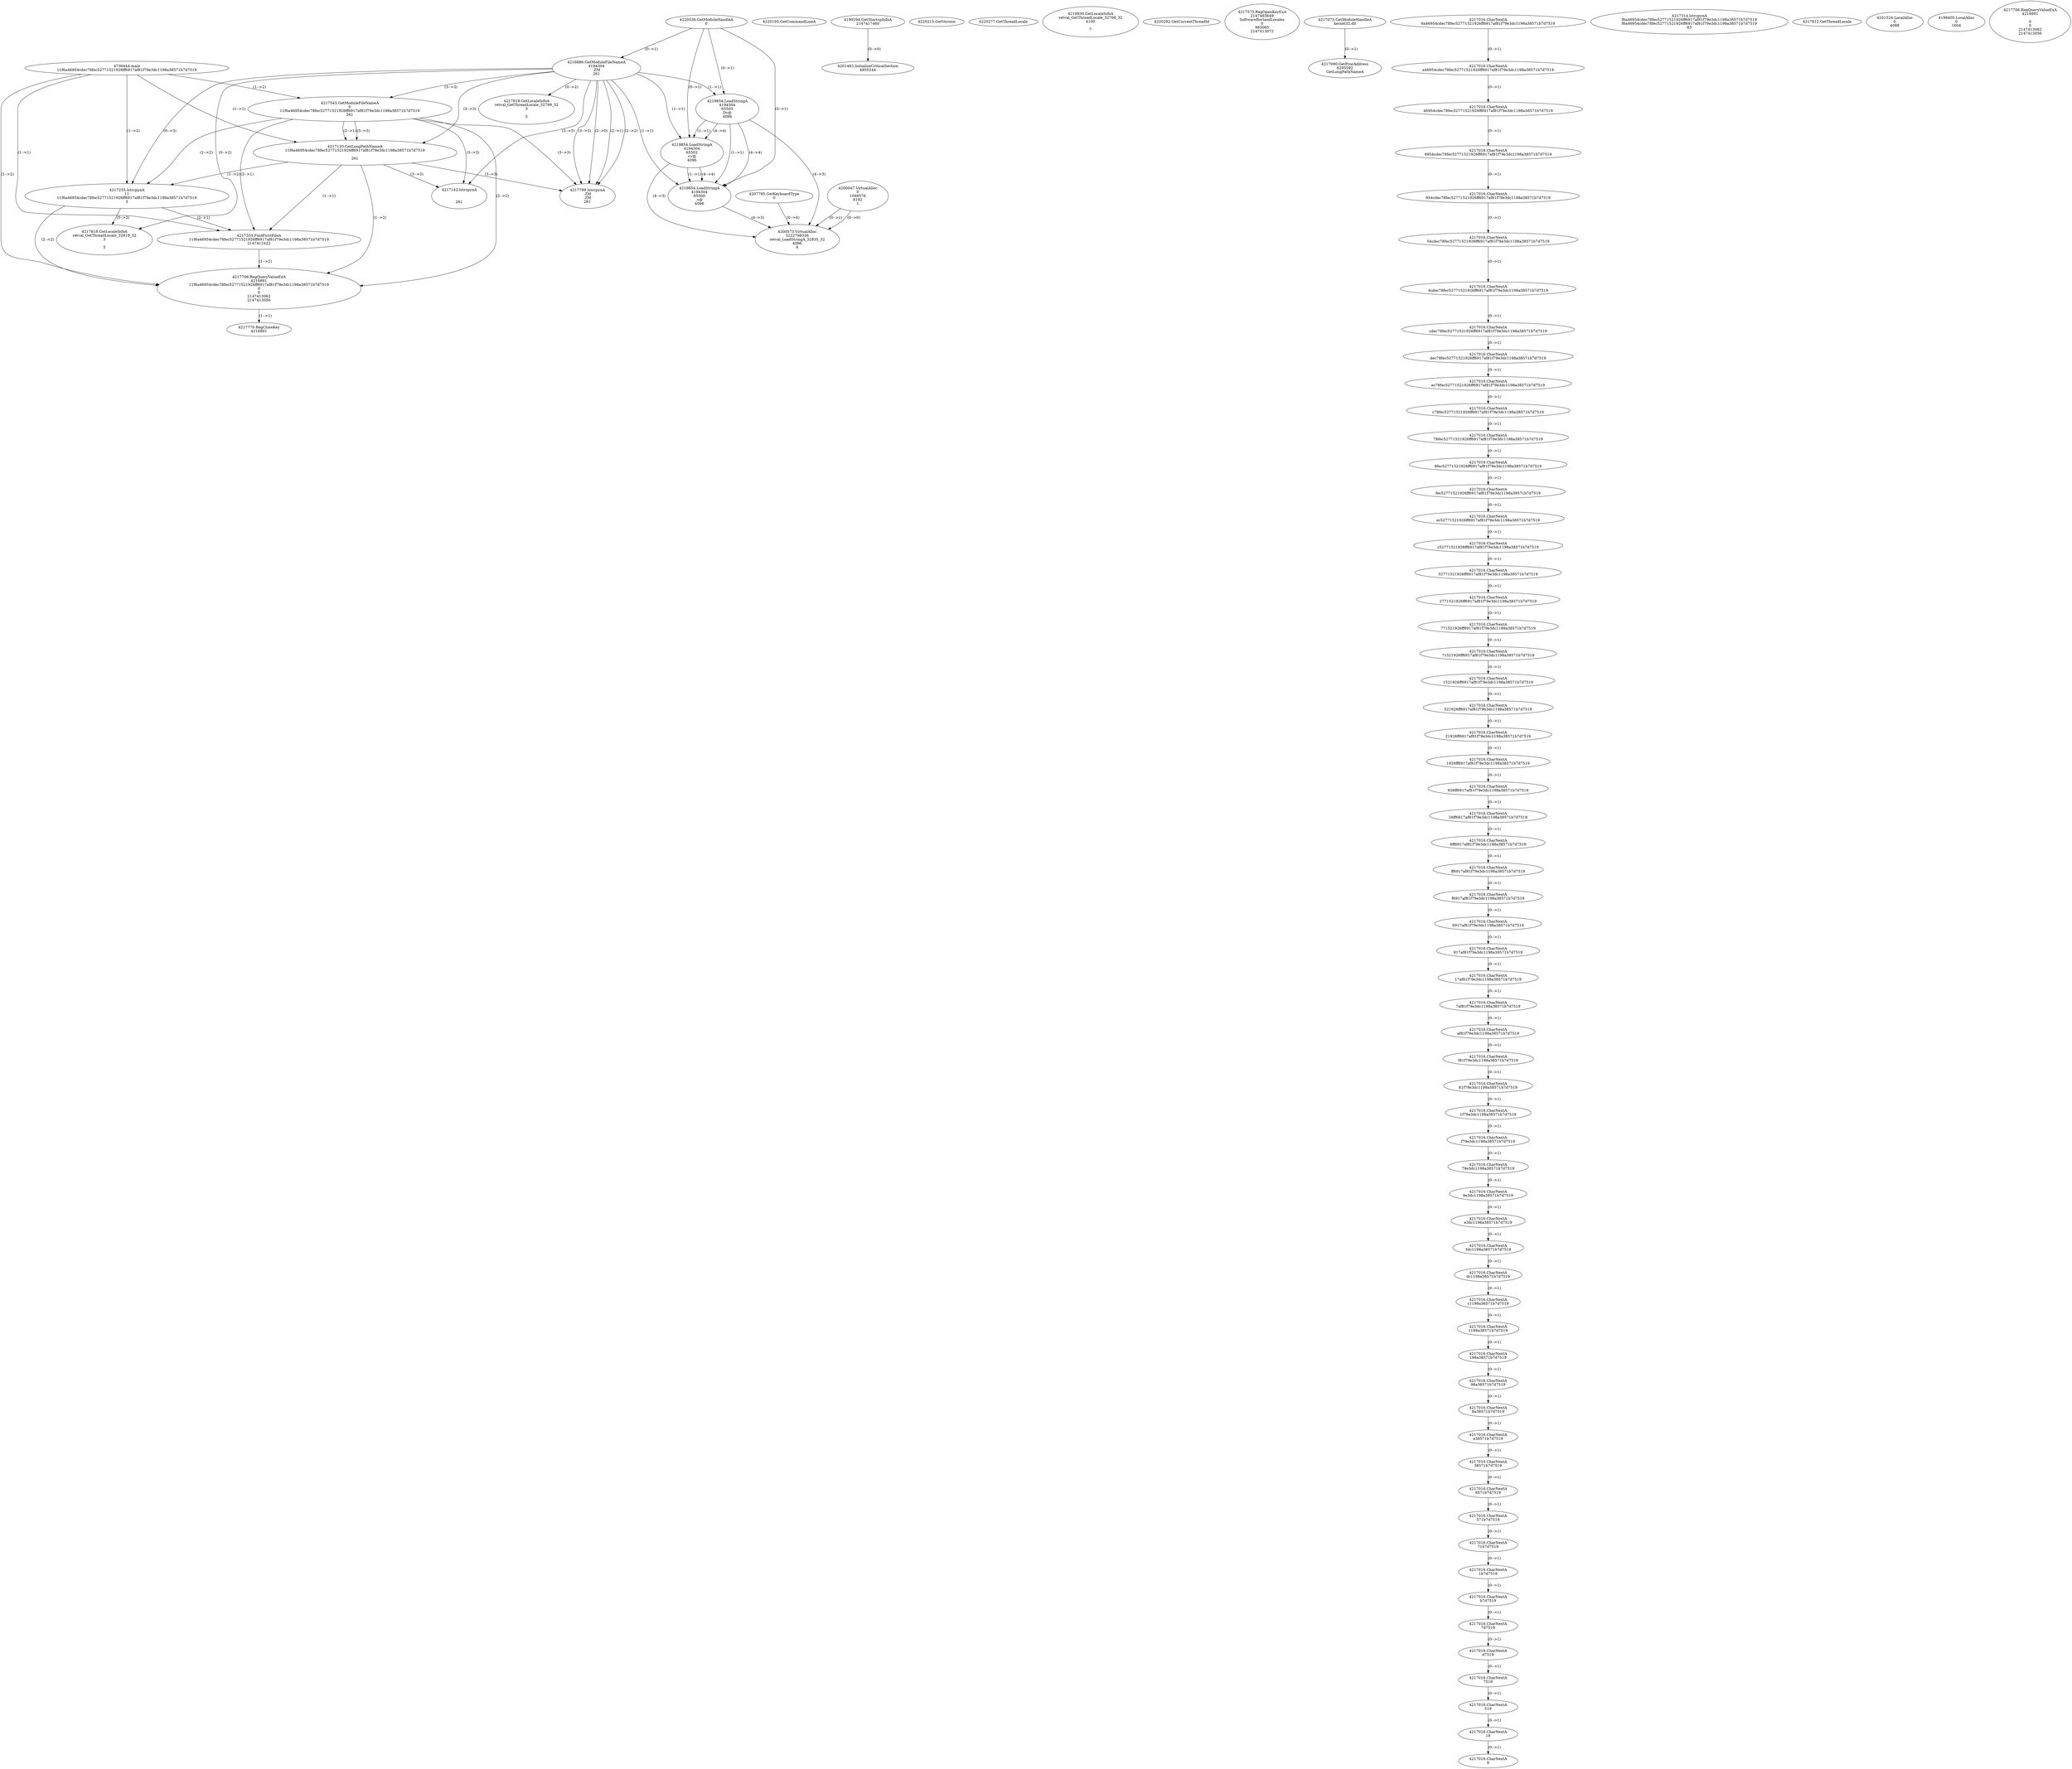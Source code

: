 // Global SCDG with merge call
digraph {
	0 [label="4736444.main
11f6a46954cdec78fec52771521926ff6917af81f79e3dc1198a38571b7d7519"]
	1 [label="4220536.GetModuleHandleA
0"]
	2 [label="4207785.GetKeyboardType
0"]
	3 [label="4220195.GetCommandLineA
"]
	4 [label="4199294.GetStartupInfoA
2147417460"]
	5 [label="4220215.GetVersion
"]
	6 [label="4220277.GetThreadLocale
"]
	7 [label="4219930.GetLocaleInfoA
retval_GetThreadLocale_32768_32
4100

7"]
	8 [label="4220292.GetCurrentThreadId
"]
	9 [label="4216886.GetModuleFileNameA
4194304
.ZM
261"]
	1 -> 9 [label="(0-->1)"]
	10 [label="4217543.GetModuleFileNameA
0
11f6a46954cdec78fec52771521926ff6917af81f79e3dc1198a38571b7d7519
261"]
	0 -> 10 [label="(1-->2)"]
	9 -> 10 [label="(3-->3)"]
	11 [label="4217573.RegOpenKeyExA
2147483649
Software\Borland\Locales
0
983065
2147413072"]
	12 [label="4217073.GetModuleHandleA
kernel32.dll"]
	13 [label="4217090.GetProcAddress
6295592
GetLongPathNameA"]
	12 -> 13 [label="(0-->1)"]
	14 [label="4217120.GetLongPathNameA
11f6a46954cdec78fec52771521926ff6917af81f79e3dc1198a38571b7d7519

261"]
	0 -> 14 [label="(1-->1)"]
	10 -> 14 [label="(2-->1)"]
	9 -> 14 [label="(3-->3)"]
	10 -> 14 [label="(3-->3)"]
	15 [label="4217255.lstrcpynA
11
11f6a46954cdec78fec52771521926ff6917af81f79e3dc1198a38571b7d7519
3"]
	0 -> 15 [label="(1-->2)"]
	10 -> 15 [label="(2-->2)"]
	14 -> 15 [label="(1-->2)"]
	9 -> 15 [label="(0-->3)"]
	16 [label="4217016.CharNextA
6a46954cdec78fec52771521926ff6917af81f79e3dc1198a38571b7d7519"]
	17 [label="4217016.CharNextA
a46954cdec78fec52771521926ff6917af81f79e3dc1198a38571b7d7519"]
	16 -> 17 [label="(0-->1)"]
	18 [label="4217016.CharNextA
46954cdec78fec52771521926ff6917af81f79e3dc1198a38571b7d7519"]
	17 -> 18 [label="(0-->1)"]
	19 [label="4217016.CharNextA
6954cdec78fec52771521926ff6917af81f79e3dc1198a38571b7d7519"]
	18 -> 19 [label="(0-->1)"]
	20 [label="4217016.CharNextA
954cdec78fec52771521926ff6917af81f79e3dc1198a38571b7d7519"]
	19 -> 20 [label="(0-->1)"]
	21 [label="4217016.CharNextA
54cdec78fec52771521926ff6917af81f79e3dc1198a38571b7d7519"]
	20 -> 21 [label="(0-->1)"]
	22 [label="4217016.CharNextA
4cdec78fec52771521926ff6917af81f79e3dc1198a38571b7d7519"]
	21 -> 22 [label="(0-->1)"]
	23 [label="4217016.CharNextA
cdec78fec52771521926ff6917af81f79e3dc1198a38571b7d7519"]
	22 -> 23 [label="(0-->1)"]
	24 [label="4217016.CharNextA
dec78fec52771521926ff6917af81f79e3dc1198a38571b7d7519"]
	23 -> 24 [label="(0-->1)"]
	25 [label="4217016.CharNextA
ec78fec52771521926ff6917af81f79e3dc1198a38571b7d7519"]
	24 -> 25 [label="(0-->1)"]
	26 [label="4217016.CharNextA
c78fec52771521926ff6917af81f79e3dc1198a38571b7d7519"]
	25 -> 26 [label="(0-->1)"]
	27 [label="4217016.CharNextA
78fec52771521926ff6917af81f79e3dc1198a38571b7d7519"]
	26 -> 27 [label="(0-->1)"]
	28 [label="4217016.CharNextA
8fec52771521926ff6917af81f79e3dc1198a38571b7d7519"]
	27 -> 28 [label="(0-->1)"]
	29 [label="4217016.CharNextA
fec52771521926ff6917af81f79e3dc1198a38571b7d7519"]
	28 -> 29 [label="(0-->1)"]
	30 [label="4217016.CharNextA
ec52771521926ff6917af81f79e3dc1198a38571b7d7519"]
	29 -> 30 [label="(0-->1)"]
	31 [label="4217016.CharNextA
c52771521926ff6917af81f79e3dc1198a38571b7d7519"]
	30 -> 31 [label="(0-->1)"]
	32 [label="4217016.CharNextA
52771521926ff6917af81f79e3dc1198a38571b7d7519"]
	31 -> 32 [label="(0-->1)"]
	33 [label="4217016.CharNextA
2771521926ff6917af81f79e3dc1198a38571b7d7519"]
	32 -> 33 [label="(0-->1)"]
	34 [label="4217016.CharNextA
771521926ff6917af81f79e3dc1198a38571b7d7519"]
	33 -> 34 [label="(0-->1)"]
	35 [label="4217016.CharNextA
71521926ff6917af81f79e3dc1198a38571b7d7519"]
	34 -> 35 [label="(0-->1)"]
	36 [label="4217016.CharNextA
1521926ff6917af81f79e3dc1198a38571b7d7519"]
	35 -> 36 [label="(0-->1)"]
	37 [label="4217016.CharNextA
521926ff6917af81f79e3dc1198a38571b7d7519"]
	36 -> 37 [label="(0-->1)"]
	38 [label="4217016.CharNextA
21926ff6917af81f79e3dc1198a38571b7d7519"]
	37 -> 38 [label="(0-->1)"]
	39 [label="4217016.CharNextA
1926ff6917af81f79e3dc1198a38571b7d7519"]
	38 -> 39 [label="(0-->1)"]
	40 [label="4217016.CharNextA
926ff6917af81f79e3dc1198a38571b7d7519"]
	39 -> 40 [label="(0-->1)"]
	41 [label="4217016.CharNextA
26ff6917af81f79e3dc1198a38571b7d7519"]
	40 -> 41 [label="(0-->1)"]
	42 [label="4217016.CharNextA
6ff6917af81f79e3dc1198a38571b7d7519"]
	41 -> 42 [label="(0-->1)"]
	43 [label="4217016.CharNextA
ff6917af81f79e3dc1198a38571b7d7519"]
	42 -> 43 [label="(0-->1)"]
	44 [label="4217016.CharNextA
f6917af81f79e3dc1198a38571b7d7519"]
	43 -> 44 [label="(0-->1)"]
	45 [label="4217016.CharNextA
6917af81f79e3dc1198a38571b7d7519"]
	44 -> 45 [label="(0-->1)"]
	46 [label="4217016.CharNextA
917af81f79e3dc1198a38571b7d7519"]
	45 -> 46 [label="(0-->1)"]
	47 [label="4217016.CharNextA
17af81f79e3dc1198a38571b7d7519"]
	46 -> 47 [label="(0-->1)"]
	48 [label="4217016.CharNextA
7af81f79e3dc1198a38571b7d7519"]
	47 -> 48 [label="(0-->1)"]
	49 [label="4217016.CharNextA
af81f79e3dc1198a38571b7d7519"]
	48 -> 49 [label="(0-->1)"]
	50 [label="4217016.CharNextA
f81f79e3dc1198a38571b7d7519"]
	49 -> 50 [label="(0-->1)"]
	51 [label="4217016.CharNextA
81f79e3dc1198a38571b7d7519"]
	50 -> 51 [label="(0-->1)"]
	52 [label="4217016.CharNextA
1f79e3dc1198a38571b7d7519"]
	51 -> 52 [label="(0-->1)"]
	53 [label="4217016.CharNextA
f79e3dc1198a38571b7d7519"]
	52 -> 53 [label="(0-->1)"]
	54 [label="4217016.CharNextA
79e3dc1198a38571b7d7519"]
	53 -> 54 [label="(0-->1)"]
	55 [label="4217016.CharNextA
9e3dc1198a38571b7d7519"]
	54 -> 55 [label="(0-->1)"]
	56 [label="4217016.CharNextA
e3dc1198a38571b7d7519"]
	55 -> 56 [label="(0-->1)"]
	57 [label="4217016.CharNextA
3dc1198a38571b7d7519"]
	56 -> 57 [label="(0-->1)"]
	58 [label="4217016.CharNextA
dc1198a38571b7d7519"]
	57 -> 58 [label="(0-->1)"]
	59 [label="4217016.CharNextA
c1198a38571b7d7519"]
	58 -> 59 [label="(0-->1)"]
	60 [label="4217016.CharNextA
1198a38571b7d7519"]
	59 -> 60 [label="(0-->1)"]
	61 [label="4217016.CharNextA
198a38571b7d7519"]
	60 -> 61 [label="(0-->1)"]
	62 [label="4217016.CharNextA
98a38571b7d7519"]
	61 -> 62 [label="(0-->1)"]
	63 [label="4217016.CharNextA
8a38571b7d7519"]
	62 -> 63 [label="(0-->1)"]
	64 [label="4217016.CharNextA
a38571b7d7519"]
	63 -> 64 [label="(0-->1)"]
	65 [label="4217016.CharNextA
38571b7d7519"]
	64 -> 65 [label="(0-->1)"]
	66 [label="4217016.CharNextA
8571b7d7519"]
	65 -> 66 [label="(0-->1)"]
	67 [label="4217016.CharNextA
571b7d7519"]
	66 -> 67 [label="(0-->1)"]
	68 [label="4217016.CharNextA
71b7d7519"]
	67 -> 68 [label="(0-->1)"]
	69 [label="4217016.CharNextA
1b7d7519"]
	68 -> 69 [label="(0-->1)"]
	70 [label="4217016.CharNextA
b7d7519"]
	69 -> 70 [label="(0-->1)"]
	71 [label="4217016.CharNextA
7d7519"]
	70 -> 71 [label="(0-->1)"]
	72 [label="4217016.CharNextA
d7519"]
	71 -> 72 [label="(0-->1)"]
	73 [label="4217016.CharNextA
7519"]
	72 -> 73 [label="(0-->1)"]
	74 [label="4217016.CharNextA
519"]
	73 -> 74 [label="(0-->1)"]
	75 [label="4217016.CharNextA
19"]
	74 -> 75 [label="(0-->1)"]
	76 [label="4217016.CharNextA
9"]
	75 -> 76 [label="(0-->1)"]
	77 [label="4217314.lstrcpynA
f6a46954cdec78fec52771521926ff6917af81f79e3dc1198a38571b7d7519
f6a46954cdec78fec52771521926ff6917af81f79e3dc1198a38571b7d7519
63"]
	78 [label="4217333.FindFirstFileA
11f6a46954cdec78fec52771521926ff6917af81f79e3dc1198a38571b7d7519
2147412422"]
	0 -> 78 [label="(1-->1)"]
	10 -> 78 [label="(2-->1)"]
	14 -> 78 [label="(1-->1)"]
	15 -> 78 [label="(2-->1)"]
	79 [label="4217706.RegQueryValueExA
4216891
11f6a46954cdec78fec52771521926ff6917af81f79e3dc1198a38571b7d7519
0
0
2147413062
2147413056"]
	0 -> 79 [label="(1-->2)"]
	10 -> 79 [label="(2-->2)"]
	14 -> 79 [label="(1-->2)"]
	15 -> 79 [label="(2-->2)"]
	78 -> 79 [label="(1-->2)"]
	80 [label="4217770.RegCloseKey
4216891"]
	79 -> 80 [label="(1-->1)"]
	81 [label="4217799.lstrcpynA
.ZM
.ZM
261"]
	9 -> 81 [label="(2-->1)"]
	9 -> 81 [label="(2-->2)"]
	9 -> 81 [label="(3-->3)"]
	10 -> 81 [label="(3-->3)"]
	14 -> 81 [label="(3-->3)"]
	9 -> 81 [label="(2-->0)"]
	82 [label="4217812.GetThreadLocale
"]
	83 [label="4217818.GetLocaleInfoA
retval_GetThreadLocale_32819_32
3

5"]
	9 -> 83 [label="(0-->2)"]
	15 -> 83 [label="(3-->2)"]
	84 [label="4219854.LoadStringA
4194304
65503
Dv@
4096"]
	1 -> 84 [label="(0-->1)"]
	9 -> 84 [label="(1-->1)"]
	85 [label="4219854.LoadStringA
4194304
65502
<v@
4096"]
	1 -> 85 [label="(0-->1)"]
	9 -> 85 [label="(1-->1)"]
	84 -> 85 [label="(1-->1)"]
	84 -> 85 [label="(4-->4)"]
	86 [label="4219854.LoadStringA
4194304
65500
,v@
4096"]
	1 -> 86 [label="(0-->1)"]
	9 -> 86 [label="(1-->1)"]
	84 -> 86 [label="(1-->1)"]
	85 -> 86 [label="(1-->1)"]
	84 -> 86 [label="(4-->4)"]
	85 -> 86 [label="(4-->4)"]
	87 [label="4201463.InitializeCriticalSection
4855244"]
	4 -> 87 [label="(0-->0)"]
	88 [label="4201524.LocalAlloc
0
4088"]
	89 [label="4200047.VirtualAlloc
0
1048576
8192
1"]
	90 [label="4199405.LocalAlloc
0
1604"]
	91 [label="4200573.VirtualAlloc
3222798336
retval_LoadStringA_32835_32
4096
4"]
	89 -> 91 [label="(0-->1)"]
	84 -> 91 [label="(4-->3)"]
	85 -> 91 [label="(4-->3)"]
	86 -> 91 [label="(4-->3)"]
	2 -> 91 [label="(0-->4)"]
	89 -> 91 [label="(0-->0)"]
	92 [label="4217142.lstrcpynA


261"]
	9 -> 92 [label="(3-->3)"]
	10 -> 92 [label="(3-->3)"]
	14 -> 92 [label="(3-->3)"]
	93 [label="4217706.RegQueryValueExA
4216891

0
0
2147413062
2147413056"]
	94 [label="4217818.GetLocaleInfoA
retval_GetThreadLocale_32799_32
3

5"]
	9 -> 94 [label="(0-->2)"]
}

